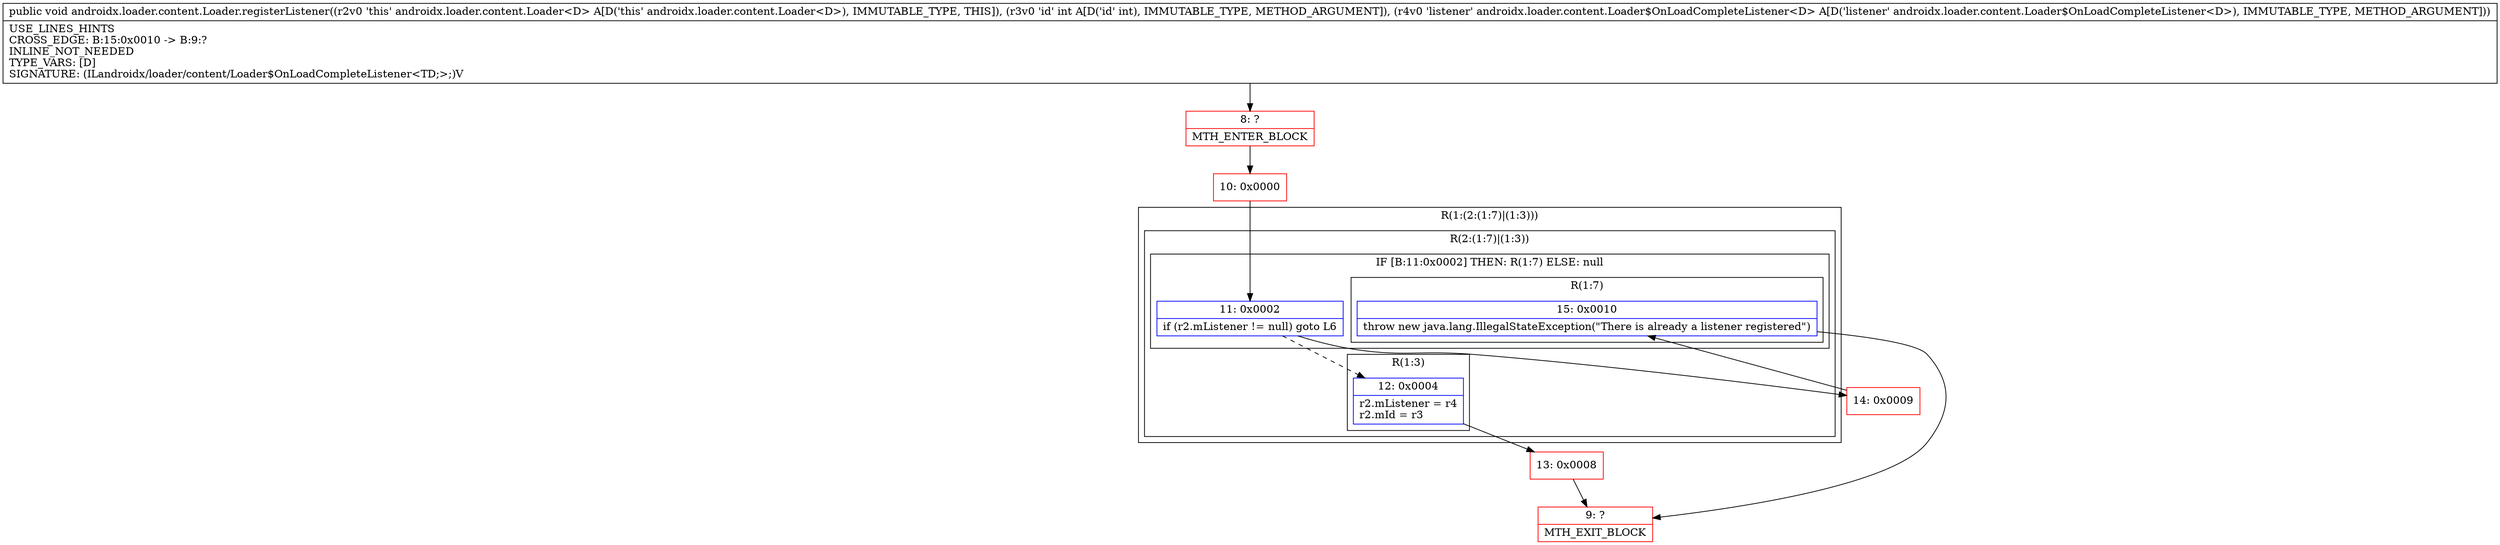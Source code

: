 digraph "CFG forandroidx.loader.content.Loader.registerListener(ILandroidx\/loader\/content\/Loader$OnLoadCompleteListener;)V" {
subgraph cluster_Region_2016368291 {
label = "R(1:(2:(1:7)|(1:3)))";
node [shape=record,color=blue];
subgraph cluster_Region_1367701683 {
label = "R(2:(1:7)|(1:3))";
node [shape=record,color=blue];
subgraph cluster_IfRegion_310191207 {
label = "IF [B:11:0x0002] THEN: R(1:7) ELSE: null";
node [shape=record,color=blue];
Node_11 [shape=record,label="{11\:\ 0x0002|if (r2.mListener != null) goto L6\l}"];
subgraph cluster_Region_996841432 {
label = "R(1:7)";
node [shape=record,color=blue];
Node_15 [shape=record,label="{15\:\ 0x0010|throw new java.lang.IllegalStateException(\"There is already a listener registered\")\l}"];
}
}
subgraph cluster_Region_963789912 {
label = "R(1:3)";
node [shape=record,color=blue];
Node_12 [shape=record,label="{12\:\ 0x0004|r2.mListener = r4\lr2.mId = r3\l}"];
}
}
}
Node_8 [shape=record,color=red,label="{8\:\ ?|MTH_ENTER_BLOCK\l}"];
Node_10 [shape=record,color=red,label="{10\:\ 0x0000}"];
Node_13 [shape=record,color=red,label="{13\:\ 0x0008}"];
Node_9 [shape=record,color=red,label="{9\:\ ?|MTH_EXIT_BLOCK\l}"];
Node_14 [shape=record,color=red,label="{14\:\ 0x0009}"];
MethodNode[shape=record,label="{public void androidx.loader.content.Loader.registerListener((r2v0 'this' androidx.loader.content.Loader\<D\> A[D('this' androidx.loader.content.Loader\<D\>), IMMUTABLE_TYPE, THIS]), (r3v0 'id' int A[D('id' int), IMMUTABLE_TYPE, METHOD_ARGUMENT]), (r4v0 'listener' androidx.loader.content.Loader$OnLoadCompleteListener\<D\> A[D('listener' androidx.loader.content.Loader$OnLoadCompleteListener\<D\>), IMMUTABLE_TYPE, METHOD_ARGUMENT]))  | USE_LINES_HINTS\lCROSS_EDGE: B:15:0x0010 \-\> B:9:?\lINLINE_NOT_NEEDED\lTYPE_VARS: [D]\lSIGNATURE: (ILandroidx\/loader\/content\/Loader$OnLoadCompleteListener\<TD;\>;)V\l}"];
MethodNode -> Node_8;Node_11 -> Node_12[style=dashed];
Node_11 -> Node_14;
Node_15 -> Node_9;
Node_12 -> Node_13;
Node_8 -> Node_10;
Node_10 -> Node_11;
Node_13 -> Node_9;
Node_14 -> Node_15;
}


